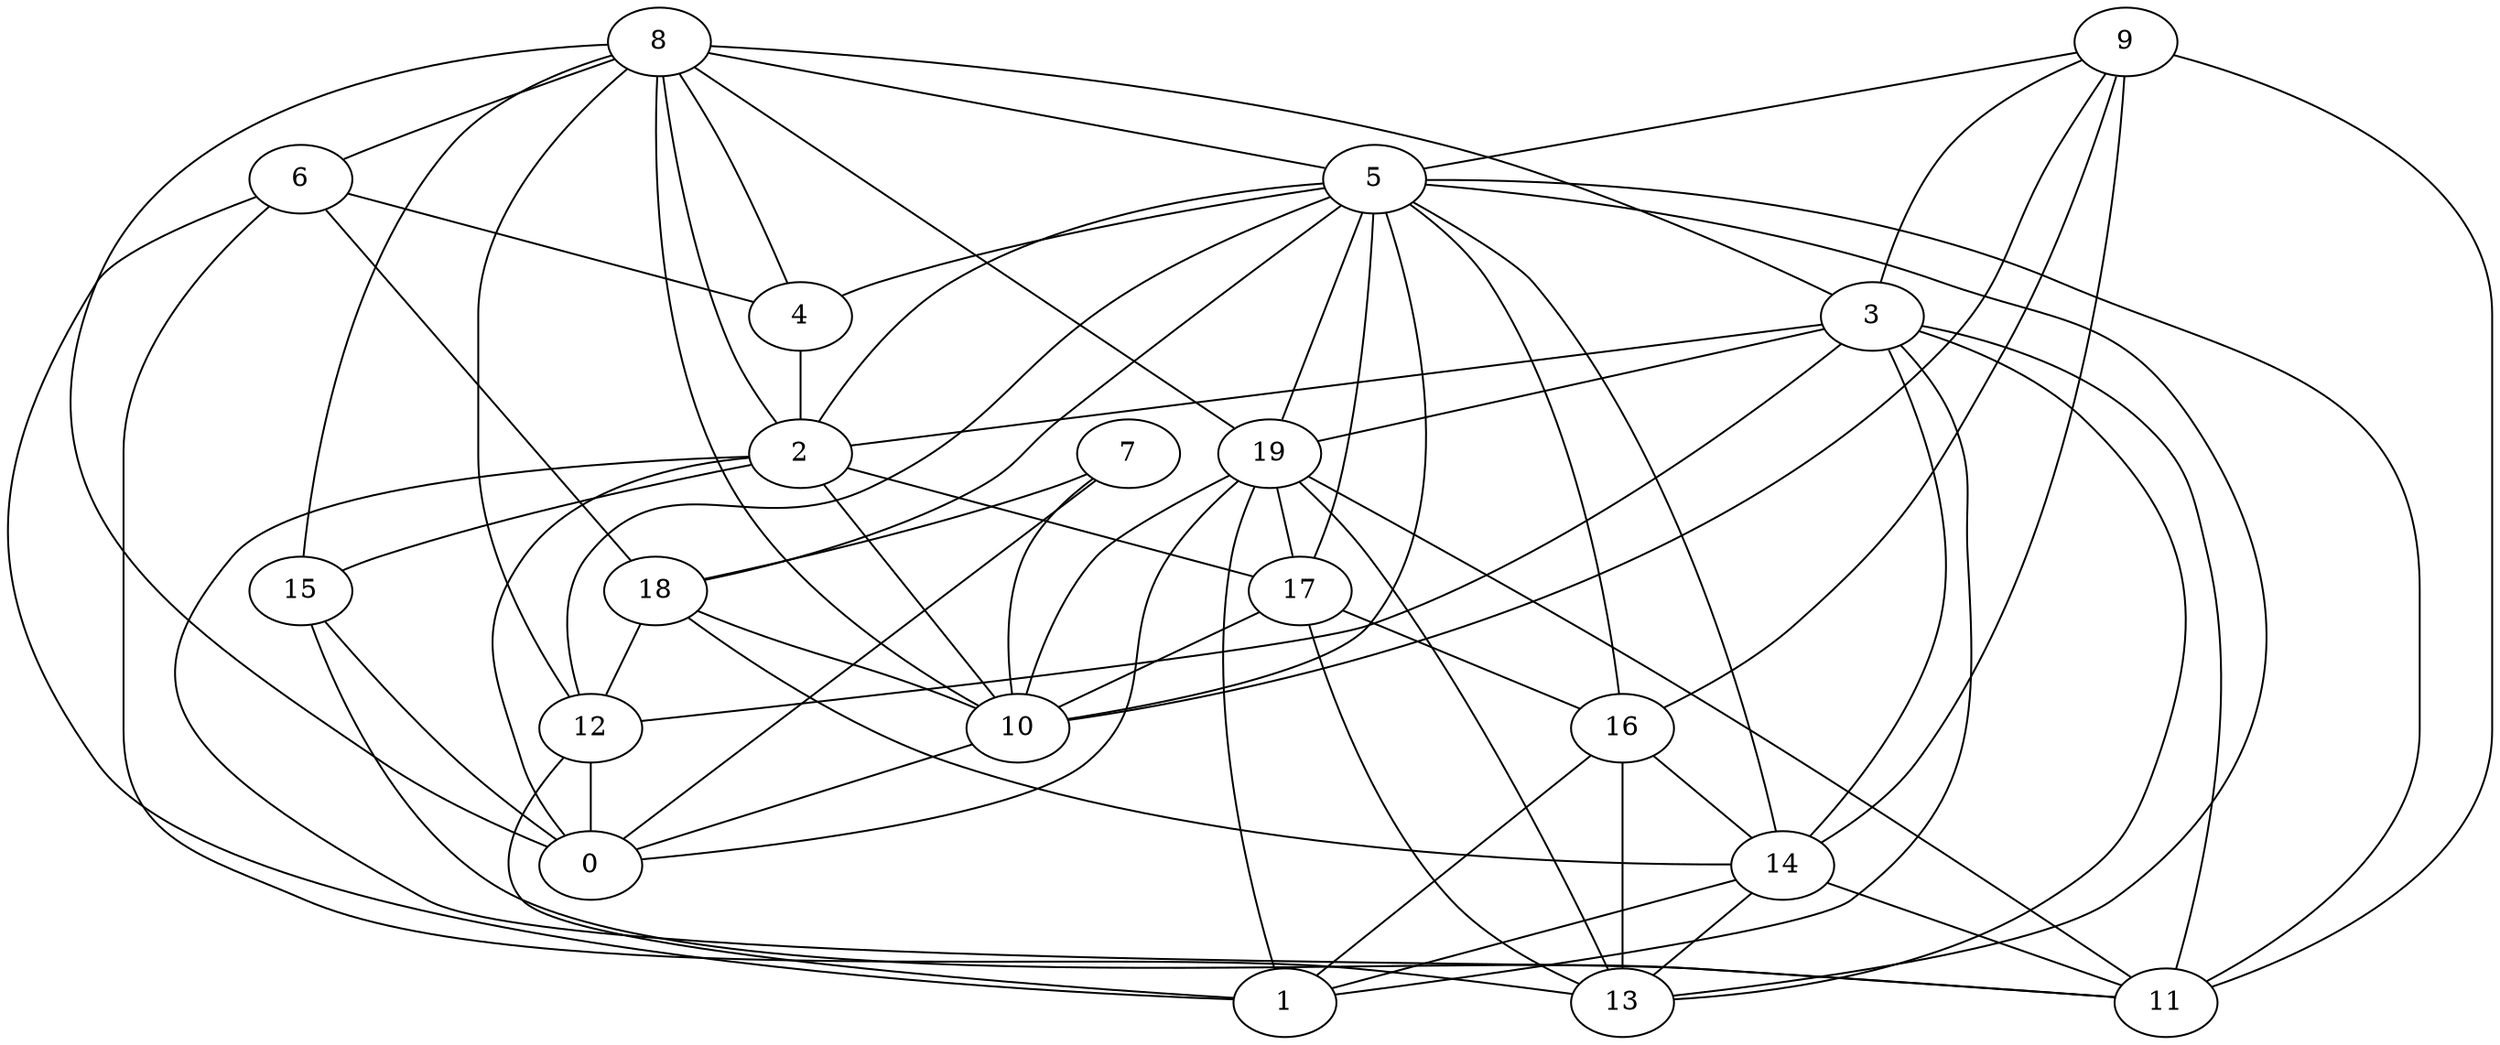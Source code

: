 digraph GG_graph {

subgraph G_graph {
edge [color = black]
"7" -> "18" [dir = none]
"7" -> "0" [dir = none]
"17" -> "10" [dir = none]
"18" -> "10" [dir = none]
"18" -> "14" [dir = none]
"4" -> "2" [dir = none]
"2" -> "0" [dir = none]
"2" -> "15" [dir = none]
"2" -> "17" [dir = none]
"2" -> "11" [dir = none]
"6" -> "1" [dir = none]
"6" -> "18" [dir = none]
"19" -> "13" [dir = none]
"19" -> "0" [dir = none]
"15" -> "0" [dir = none]
"8" -> "12" [dir = none]
"8" -> "3" [dir = none]
"8" -> "5" [dir = none]
"8" -> "2" [dir = none]
"8" -> "10" [dir = none]
"5" -> "4" [dir = none]
"5" -> "18" [dir = none]
"5" -> "10" [dir = none]
"5" -> "11" [dir = none]
"5" -> "19" [dir = none]
"5" -> "2" [dir = none]
"5" -> "13" [dir = none]
"5" -> "12" [dir = none]
"16" -> "14" [dir = none]
"16" -> "13" [dir = none]
"3" -> "13" [dir = none]
"3" -> "14" [dir = none]
"3" -> "1" [dir = none]
"3" -> "2" [dir = none]
"3" -> "12" [dir = none]
"12" -> "1" [dir = none]
"9" -> "11" [dir = none]
"9" -> "3" [dir = none]
"3" -> "11" [dir = none]
"6" -> "13" [dir = none]
"18" -> "12" [dir = none]
"14" -> "11" [dir = none]
"8" -> "4" [dir = none]
"14" -> "13" [dir = none]
"7" -> "10" [dir = none]
"9" -> "5" [dir = none]
"6" -> "4" [dir = none]
"19" -> "10" [dir = none]
"3" -> "19" [dir = none]
"8" -> "15" [dir = none]
"17" -> "16" [dir = none]
"14" -> "1" [dir = none]
"8" -> "19" [dir = none]
"16" -> "1" [dir = none]
"17" -> "13" [dir = none]
"19" -> "17" [dir = none]
"9" -> "14" [dir = none]
"19" -> "1" [dir = none]
"15" -> "11" [dir = none]
"5" -> "17" [dir = none]
"10" -> "0" [dir = none]
"9" -> "10" [dir = none]
"2" -> "10" [dir = none]
"5" -> "16" [dir = none]
"5" -> "14" [dir = none]
"12" -> "0" [dir = none]
"9" -> "16" [dir = none]
"8" -> "6" [dir = none]
"19" -> "11" [dir = none]
"8" -> "0" [dir = none]
}

}
